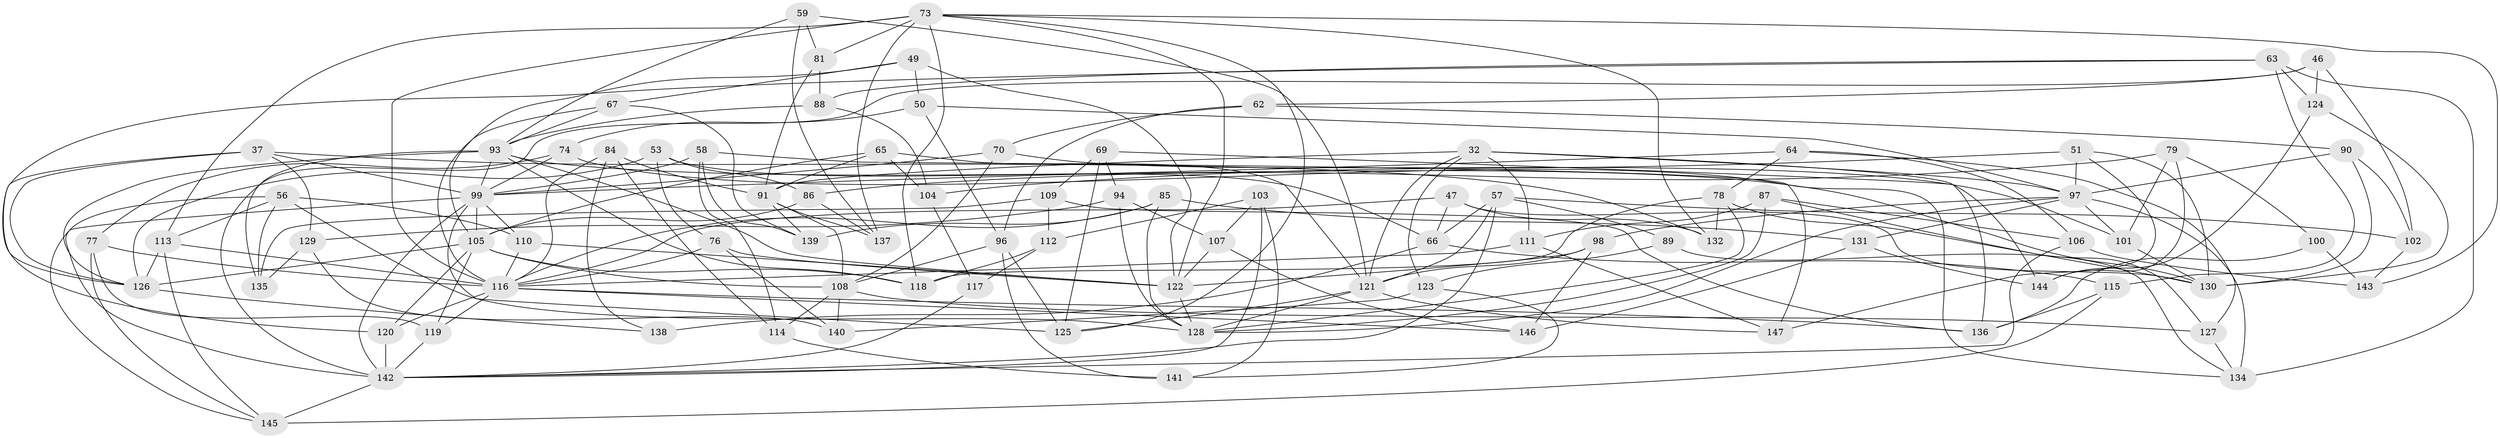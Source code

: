 // original degree distribution, {4: 1.0}
// Generated by graph-tools (version 1.1) at 2025/01/03/04/25 22:01:06]
// undirected, 88 vertices, 215 edges
graph export_dot {
graph [start="1"]
  node [color=gray90,style=filled];
  32 [super="+17+29"];
  37 [super="+27"];
  46;
  47;
  49;
  50;
  51;
  53;
  56 [super="+28"];
  57 [super="+16"];
  58;
  59;
  62;
  63 [super="+30"];
  64;
  65;
  66 [super="+52"];
  67;
  69;
  70;
  73 [super="+20+68+36"];
  74;
  76;
  77;
  78 [super="+10"];
  79;
  81;
  84;
  85;
  86;
  87;
  88;
  89;
  90;
  91 [super="+8"];
  93 [super="+43"];
  94;
  96 [super="+38"];
  97 [super="+72"];
  98;
  99 [super="+24+92"];
  100;
  101;
  102;
  103;
  104;
  105 [super="+80"];
  106;
  107;
  108 [super="+19+48"];
  109;
  110;
  111;
  112 [super="+71"];
  113 [super="+54"];
  114;
  115;
  116 [super="+82+83"];
  117;
  118 [super="+95"];
  119;
  120 [super="+15+26"];
  121 [super="+18+61"];
  122 [super="+21+35"];
  123;
  124;
  125 [super="+55"];
  126 [super="+11"];
  127;
  128 [super="+39+75"];
  129;
  130 [super="+42"];
  131;
  132;
  134 [super="+13"];
  135;
  136 [super="+44"];
  137;
  138;
  139;
  140;
  141;
  142 [super="+33+40+133"];
  143;
  144;
  145 [super="+45"];
  146;
  147;
  32 -- 123;
  32 -- 97 [weight=2];
  32 -- 136;
  32 -- 91 [weight=2];
  32 -- 111;
  32 -- 121;
  37 -- 132;
  37 -- 120 [weight=2];
  37 -- 129;
  37 -- 126;
  37 -- 99;
  46 -- 102;
  46 -- 124;
  46 -- 62;
  46 -- 142;
  47 -- 132;
  47 -- 116;
  47 -- 66;
  47 -- 130;
  49 -- 67;
  49 -- 50;
  49 -- 105;
  49 -- 122;
  50 -- 74;
  50 -- 97;
  50 -- 96;
  51 -- 147;
  51 -- 104;
  51 -- 130;
  51 -- 97;
  53 -- 66;
  53 -- 86;
  53 -- 76;
  53 -- 126;
  56 -- 110;
  56 -- 113 [weight=2];
  56 -- 142;
  56 -- 135;
  56 -- 128;
  57 -- 102;
  57 -- 121;
  57 -- 89 [weight=2];
  57 -- 66;
  57 -- 142;
  58 -- 147;
  58 -- 114;
  58 -- 139;
  58 -- 99;
  59 -- 81;
  59 -- 137;
  59 -- 121;
  59 -- 93;
  62 -- 90;
  62 -- 70;
  62 -- 96;
  63 -- 134 [weight=2];
  63 -- 124;
  63 -- 126;
  63 -- 88;
  63 -- 115;
  64 -- 78;
  64 -- 106;
  64 -- 127;
  64 -- 99;
  65 -- 121;
  65 -- 91;
  65 -- 104;
  65 -- 105;
  66 -- 138 [weight=2];
  66 -- 115;
  67 -- 139;
  67 -- 93;
  67 -- 116;
  69 -- 144;
  69 -- 94;
  69 -- 109;
  69 -- 125;
  70 -- 99;
  70 -- 101;
  70 -- 108;
  73 -- 132;
  73 -- 113;
  73 -- 118;
  73 -- 137;
  73 -- 122;
  73 -- 116 [weight=2];
  73 -- 81;
  73 -- 143;
  73 -- 125;
  74 -- 99;
  74 -- 77;
  74 -- 134;
  76 -- 140;
  76 -- 122;
  76 -- 116;
  77 -- 119;
  77 -- 145;
  77 -- 116;
  78 -- 118;
  78 -- 130 [weight=2];
  78 -- 132;
  78 -- 128;
  79 -- 86;
  79 -- 101;
  79 -- 100;
  79 -- 144;
  81 -- 88;
  81 -- 91;
  84 -- 114;
  84 -- 138;
  84 -- 91;
  84 -- 116;
  85 -- 131;
  85 -- 139;
  85 -- 116;
  85 -- 128;
  86 -- 137;
  86 -- 105;
  87 -- 106;
  87 -- 111;
  87 -- 127;
  87 -- 128;
  88 -- 104;
  88 -- 93;
  89 -- 123;
  89 -- 134;
  90 -- 102;
  90 -- 130;
  90 -- 97;
  91 -- 137;
  91 -- 139;
  91 -- 108;
  93 -- 130;
  93 -- 122;
  93 -- 99 [weight=2];
  93 -- 135;
  93 -- 118;
  93 -- 126;
  94 -- 129;
  94 -- 128;
  94 -- 107;
  96 -- 108;
  96 -- 125 [weight=2];
  96 -- 141;
  97 -- 131;
  97 -- 98;
  97 -- 101;
  97 -- 134;
  97 -- 128;
  98 -- 146;
  98 -- 121;
  98 -- 122;
  99 -- 105;
  99 -- 110;
  99 -- 125;
  99 -- 142;
  99 -- 145;
  100 -- 143;
  100 -- 136 [weight=2];
  101 -- 130;
  102 -- 143;
  103 -- 141;
  103 -- 107;
  103 -- 112;
  103 -- 142;
  104 -- 117;
  105 -- 120 [weight=2];
  105 -- 126 [weight=2];
  105 -- 108 [weight=2];
  105 -- 118;
  105 -- 119;
  106 -- 143;
  106 -- 142;
  107 -- 122;
  107 -- 146;
  108 -- 114;
  108 -- 140;
  108 -- 127;
  109 -- 112;
  109 -- 136;
  109 -- 135;
  110 -- 122;
  110 -- 116;
  111 -- 147;
  111 -- 116;
  112 -- 117 [weight=2];
  112 -- 118 [weight=2];
  113 -- 126;
  113 -- 145;
  113 -- 116;
  114 -- 141;
  115 -- 145;
  115 -- 136;
  116 -- 136;
  116 -- 119;
  116 -- 120 [weight=2];
  116 -- 146;
  117 -- 142;
  119 -- 142;
  120 -- 142 [weight=2];
  121 -- 128;
  121 -- 147;
  121 -- 125;
  122 -- 128;
  123 -- 141;
  123 -- 140;
  124 -- 144;
  124 -- 130;
  126 -- 138;
  127 -- 134;
  129 -- 135;
  129 -- 140;
  131 -- 146;
  131 -- 144;
  142 -- 145 [weight=2];
}
